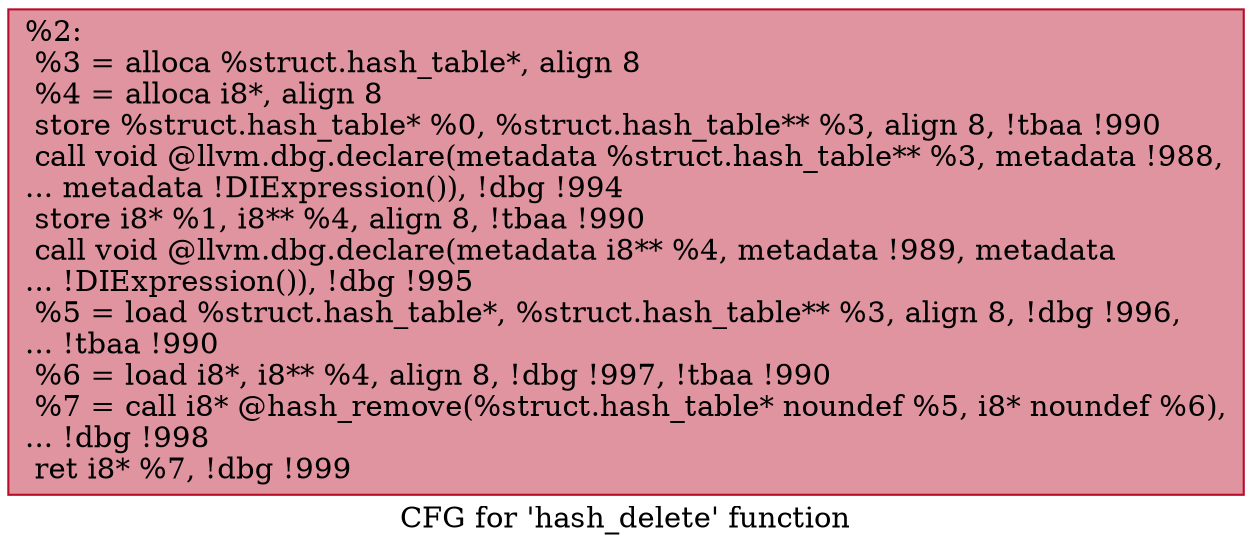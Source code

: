digraph "CFG for 'hash_delete' function" {
	label="CFG for 'hash_delete' function";

	Node0x21b1330 [shape=record,color="#b70d28ff", style=filled, fillcolor="#b70d2870",label="{%2:\l  %3 = alloca %struct.hash_table*, align 8\l  %4 = alloca i8*, align 8\l  store %struct.hash_table* %0, %struct.hash_table** %3, align 8, !tbaa !990\l  call void @llvm.dbg.declare(metadata %struct.hash_table** %3, metadata !988,\l... metadata !DIExpression()), !dbg !994\l  store i8* %1, i8** %4, align 8, !tbaa !990\l  call void @llvm.dbg.declare(metadata i8** %4, metadata !989, metadata\l... !DIExpression()), !dbg !995\l  %5 = load %struct.hash_table*, %struct.hash_table** %3, align 8, !dbg !996,\l... !tbaa !990\l  %6 = load i8*, i8** %4, align 8, !dbg !997, !tbaa !990\l  %7 = call i8* @hash_remove(%struct.hash_table* noundef %5, i8* noundef %6),\l... !dbg !998\l  ret i8* %7, !dbg !999\l}"];
}
